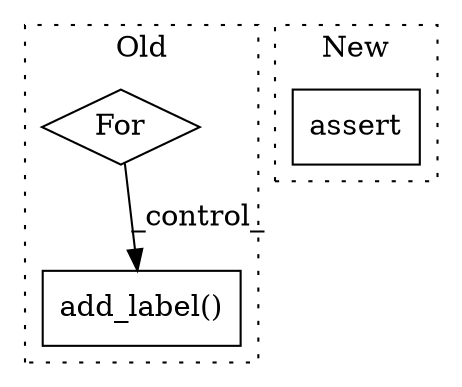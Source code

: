 digraph G {
subgraph cluster0 {
1 [label="add_label()" a="75" s="1187,1207" l="17,1" shape="box"];
3 [label="For" a="107" s="1162,1177" l="4,10" shape="diamond"];
label = "Old";
style="dotted";
}
subgraph cluster1 {
2 [label="assert" a="65" s="2834" l="7" shape="box"];
label = "New";
style="dotted";
}
3 -> 1 [label="_control_"];
}